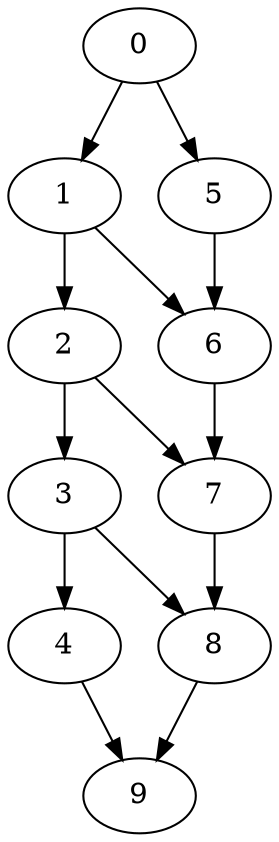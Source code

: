 digraph G {
0 -> 1
0 -> 5
1 -> 2
1 -> 6
2 -> 3
2 -> 7
3 -> 4
3 -> 8
4 -> 9
5 -> 6
6 -> 7
7 -> 8
8 -> 9
}